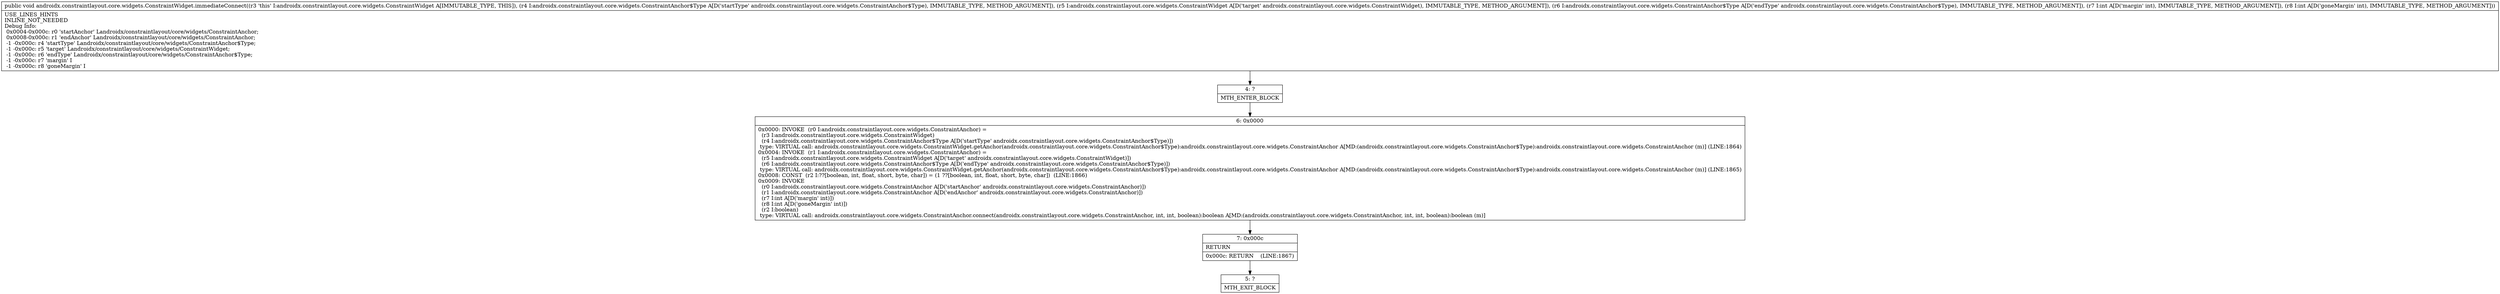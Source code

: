 digraph "CFG forandroidx.constraintlayout.core.widgets.ConstraintWidget.immediateConnect(Landroidx\/constraintlayout\/core\/widgets\/ConstraintAnchor$Type;Landroidx\/constraintlayout\/core\/widgets\/ConstraintWidget;Landroidx\/constraintlayout\/core\/widgets\/ConstraintAnchor$Type;II)V" {
Node_4 [shape=record,label="{4\:\ ?|MTH_ENTER_BLOCK\l}"];
Node_6 [shape=record,label="{6\:\ 0x0000|0x0000: INVOKE  (r0 I:androidx.constraintlayout.core.widgets.ConstraintAnchor) = \l  (r3 I:androidx.constraintlayout.core.widgets.ConstraintWidget)\l  (r4 I:androidx.constraintlayout.core.widgets.ConstraintAnchor$Type A[D('startType' androidx.constraintlayout.core.widgets.ConstraintAnchor$Type)])\l type: VIRTUAL call: androidx.constraintlayout.core.widgets.ConstraintWidget.getAnchor(androidx.constraintlayout.core.widgets.ConstraintAnchor$Type):androidx.constraintlayout.core.widgets.ConstraintAnchor A[MD:(androidx.constraintlayout.core.widgets.ConstraintAnchor$Type):androidx.constraintlayout.core.widgets.ConstraintAnchor (m)] (LINE:1864)\l0x0004: INVOKE  (r1 I:androidx.constraintlayout.core.widgets.ConstraintAnchor) = \l  (r5 I:androidx.constraintlayout.core.widgets.ConstraintWidget A[D('target' androidx.constraintlayout.core.widgets.ConstraintWidget)])\l  (r6 I:androidx.constraintlayout.core.widgets.ConstraintAnchor$Type A[D('endType' androidx.constraintlayout.core.widgets.ConstraintAnchor$Type)])\l type: VIRTUAL call: androidx.constraintlayout.core.widgets.ConstraintWidget.getAnchor(androidx.constraintlayout.core.widgets.ConstraintAnchor$Type):androidx.constraintlayout.core.widgets.ConstraintAnchor A[MD:(androidx.constraintlayout.core.widgets.ConstraintAnchor$Type):androidx.constraintlayout.core.widgets.ConstraintAnchor (m)] (LINE:1865)\l0x0008: CONST  (r2 I:??[boolean, int, float, short, byte, char]) = (1 ??[boolean, int, float, short, byte, char])  (LINE:1866)\l0x0009: INVOKE  \l  (r0 I:androidx.constraintlayout.core.widgets.ConstraintAnchor A[D('startAnchor' androidx.constraintlayout.core.widgets.ConstraintAnchor)])\l  (r1 I:androidx.constraintlayout.core.widgets.ConstraintAnchor A[D('endAnchor' androidx.constraintlayout.core.widgets.ConstraintAnchor)])\l  (r7 I:int A[D('margin' int)])\l  (r8 I:int A[D('goneMargin' int)])\l  (r2 I:boolean)\l type: VIRTUAL call: androidx.constraintlayout.core.widgets.ConstraintAnchor.connect(androidx.constraintlayout.core.widgets.ConstraintAnchor, int, int, boolean):boolean A[MD:(androidx.constraintlayout.core.widgets.ConstraintAnchor, int, int, boolean):boolean (m)]\l}"];
Node_7 [shape=record,label="{7\:\ 0x000c|RETURN\l|0x000c: RETURN    (LINE:1867)\l}"];
Node_5 [shape=record,label="{5\:\ ?|MTH_EXIT_BLOCK\l}"];
MethodNode[shape=record,label="{public void androidx.constraintlayout.core.widgets.ConstraintWidget.immediateConnect((r3 'this' I:androidx.constraintlayout.core.widgets.ConstraintWidget A[IMMUTABLE_TYPE, THIS]), (r4 I:androidx.constraintlayout.core.widgets.ConstraintAnchor$Type A[D('startType' androidx.constraintlayout.core.widgets.ConstraintAnchor$Type), IMMUTABLE_TYPE, METHOD_ARGUMENT]), (r5 I:androidx.constraintlayout.core.widgets.ConstraintWidget A[D('target' androidx.constraintlayout.core.widgets.ConstraintWidget), IMMUTABLE_TYPE, METHOD_ARGUMENT]), (r6 I:androidx.constraintlayout.core.widgets.ConstraintAnchor$Type A[D('endType' androidx.constraintlayout.core.widgets.ConstraintAnchor$Type), IMMUTABLE_TYPE, METHOD_ARGUMENT]), (r7 I:int A[D('margin' int), IMMUTABLE_TYPE, METHOD_ARGUMENT]), (r8 I:int A[D('goneMargin' int), IMMUTABLE_TYPE, METHOD_ARGUMENT]))  | USE_LINES_HINTS\lINLINE_NOT_NEEDED\lDebug Info:\l  0x0004\-0x000c: r0 'startAnchor' Landroidx\/constraintlayout\/core\/widgets\/ConstraintAnchor;\l  0x0008\-0x000c: r1 'endAnchor' Landroidx\/constraintlayout\/core\/widgets\/ConstraintAnchor;\l  \-1 \-0x000c: r4 'startType' Landroidx\/constraintlayout\/core\/widgets\/ConstraintAnchor$Type;\l  \-1 \-0x000c: r5 'target' Landroidx\/constraintlayout\/core\/widgets\/ConstraintWidget;\l  \-1 \-0x000c: r6 'endType' Landroidx\/constraintlayout\/core\/widgets\/ConstraintAnchor$Type;\l  \-1 \-0x000c: r7 'margin' I\l  \-1 \-0x000c: r8 'goneMargin' I\l}"];
MethodNode -> Node_4;Node_4 -> Node_6;
Node_6 -> Node_7;
Node_7 -> Node_5;
}

